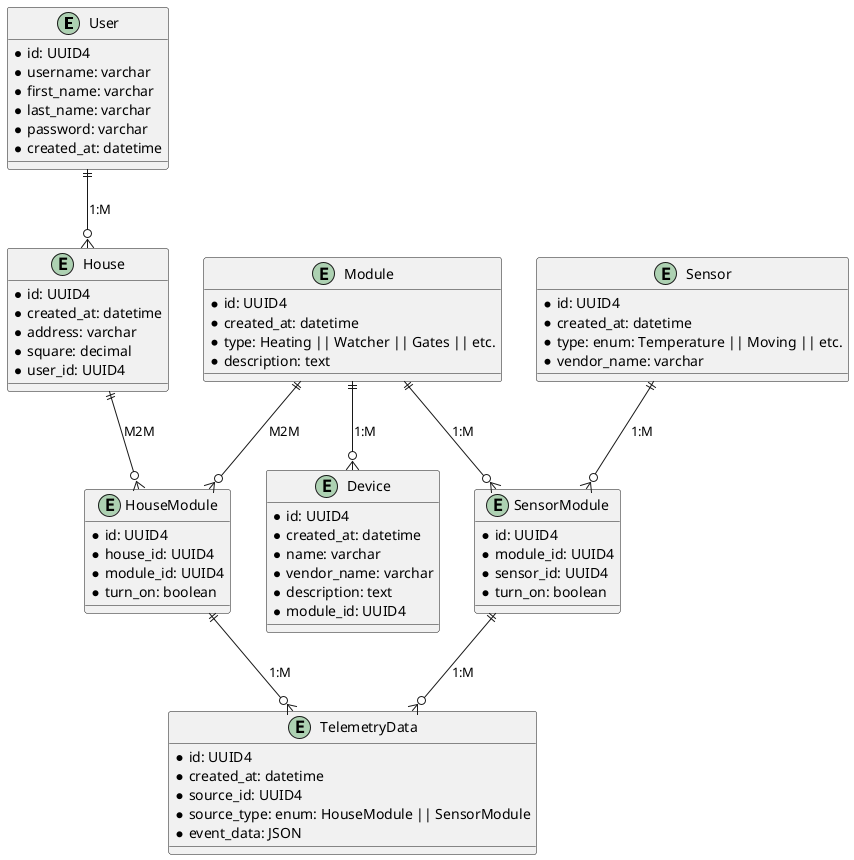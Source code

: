@startuml
entity "User" {
    *id: UUID4
    *username: varchar
    *first_name: varchar
    *last_name: varchar
    *password: varchar
    *created_at: datetime
}

entity "House" {
    *id: UUID4
    *created_at: datetime
    *address: varchar
    *square: decimal
    *user_id: UUID4
}

entity "Module" {
    *id: UUID4
    *created_at: datetime
    *type: Heating || Watcher || Gates || etc.
    *description: text
}

entity "HouseModule" {
    *id: UUID4
    *house_id: UUID4
    *module_id: UUID4
    *turn_on: boolean
}

entity "SensorModule" {
    *id: UUID4
    *module_id: UUID4
    *sensor_id: UUID4
    *turn_on: boolean
}

entity "Device" {
    *id: UUID4
    *created_at: datetime
    *name: varchar
    *vendor_name: varchar
    *description: text
    *module_id: UUID4
}

entity "Sensor" {
    *id: UUID4
    *created_at: datetime
    *type: enum: Temperature || Moving || etc.
    *vendor_name: varchar
}

entity "TelemetryData" {
    *id: UUID4
    *created_at: datetime
    *source_id: UUID4
    *source_type: enum: HouseModule || SensorModule
    *event_data: JSON
}

User ||--o{ House : "1:M"
House ||--o{ HouseModule : "M2M"
Module ||--o{ HouseModule : "M2M"
Module ||--o{ Device : "1:M"

Module ||--o{ SensorModule : "1:M"
Sensor ||--o{ SensorModule : "1:M"

SensorModule ||--o{ TelemetryData : "1:M"
HouseModule ||--o{ TelemetryData : "1:M"
@enduml
